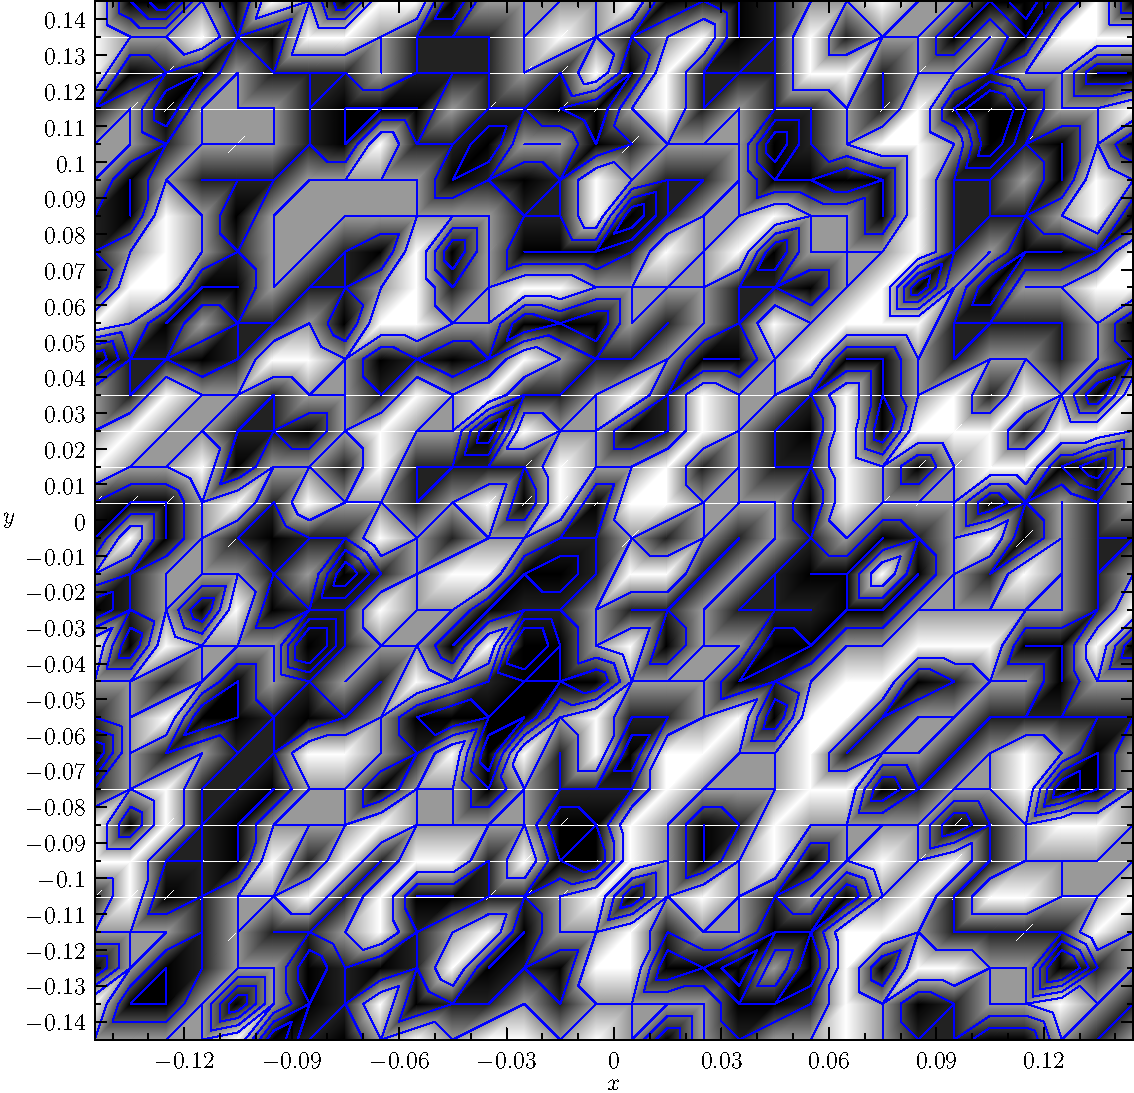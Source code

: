 import stats;
import graph;
import palette;
import contour;

size(20cm);

scale(false);

pair[] data=new pair[50000];
for(int i=0; i < data.length; ++i)
  data[i]=Gaussrandpair();

// Histogram limits and number of bins
pair datamin=(-0.15,-0.15);
pair datamax=(0.15,0.15);
int Nx=30;
int Ny=30;

int[][] bins=frequency(data,datamin,datamax,Nx,Ny);

real[] values=new real[Nx*Ny];
pair[] points=new pair[Nx*Ny];
int k=0;
real dx=(datamax.x-datamin.x)/Nx;
real dy=(datamax.y-datamin.y)/Ny;
for(int i=0; i < Nx; ++i) {
  for(int j=0; j < Ny; ++j) {
    values[k]=bins[i][j];
    points[k]=(datamin.x+(i+0.5)*dx,datamin.y+(j+0.5)*dy);
    ++k;
  }
}

// Create a color palette
pen[] InvGrayscale(int NColors=256) {
  real ninv=1.0/(NColors-1.0);
  return sequence(new pen(int i) {return gray(1-17*i*ninv);},NColors);
}

// Draw the histogram, with axes
bounds range=image(points,values,Range(0,40),InvGrayscale());
draw(contour(points,values,new real[] {1,2,3,4,8,12,16,20,24,28,32,36,40},
             operator--),blue);
xaxis("$x$",BottomTop,LeftTicks,above=true);
yaxis("$y$",LeftRight,RightTicks,above=true);


